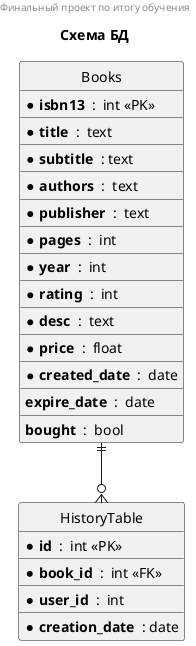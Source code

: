 @startuml

header Финальный проект по итогу обучения
title Схема БД

hide circle

entity Books {
    * **isbn13**  :  int <<PK>>
    __
    * **title**  :  text
    __
    * **subtitle**  : text
    __
    * **authors**  :  text
    __
    * **publisher**  :  text
    __
    * **pages**  :  int
    __
    * **year**  :  int
    __
    * **rating**  :  int
    __
    * **desc**  :  text
    __
    * **price**  :  float
    __
    * **created_date**  :  date
    __
    **expire_date**  :  date
    __
    **bought**  :  bool
}

entity HistoryTable {
    * **id**  :  int <<PK>>
    __
    * **book_id**  :  int <<FK>>
    __
    * **user_id**  :  int
    __
    * **creation_date**  : date
}

Books ||--o{ HistoryTable

@enduml

